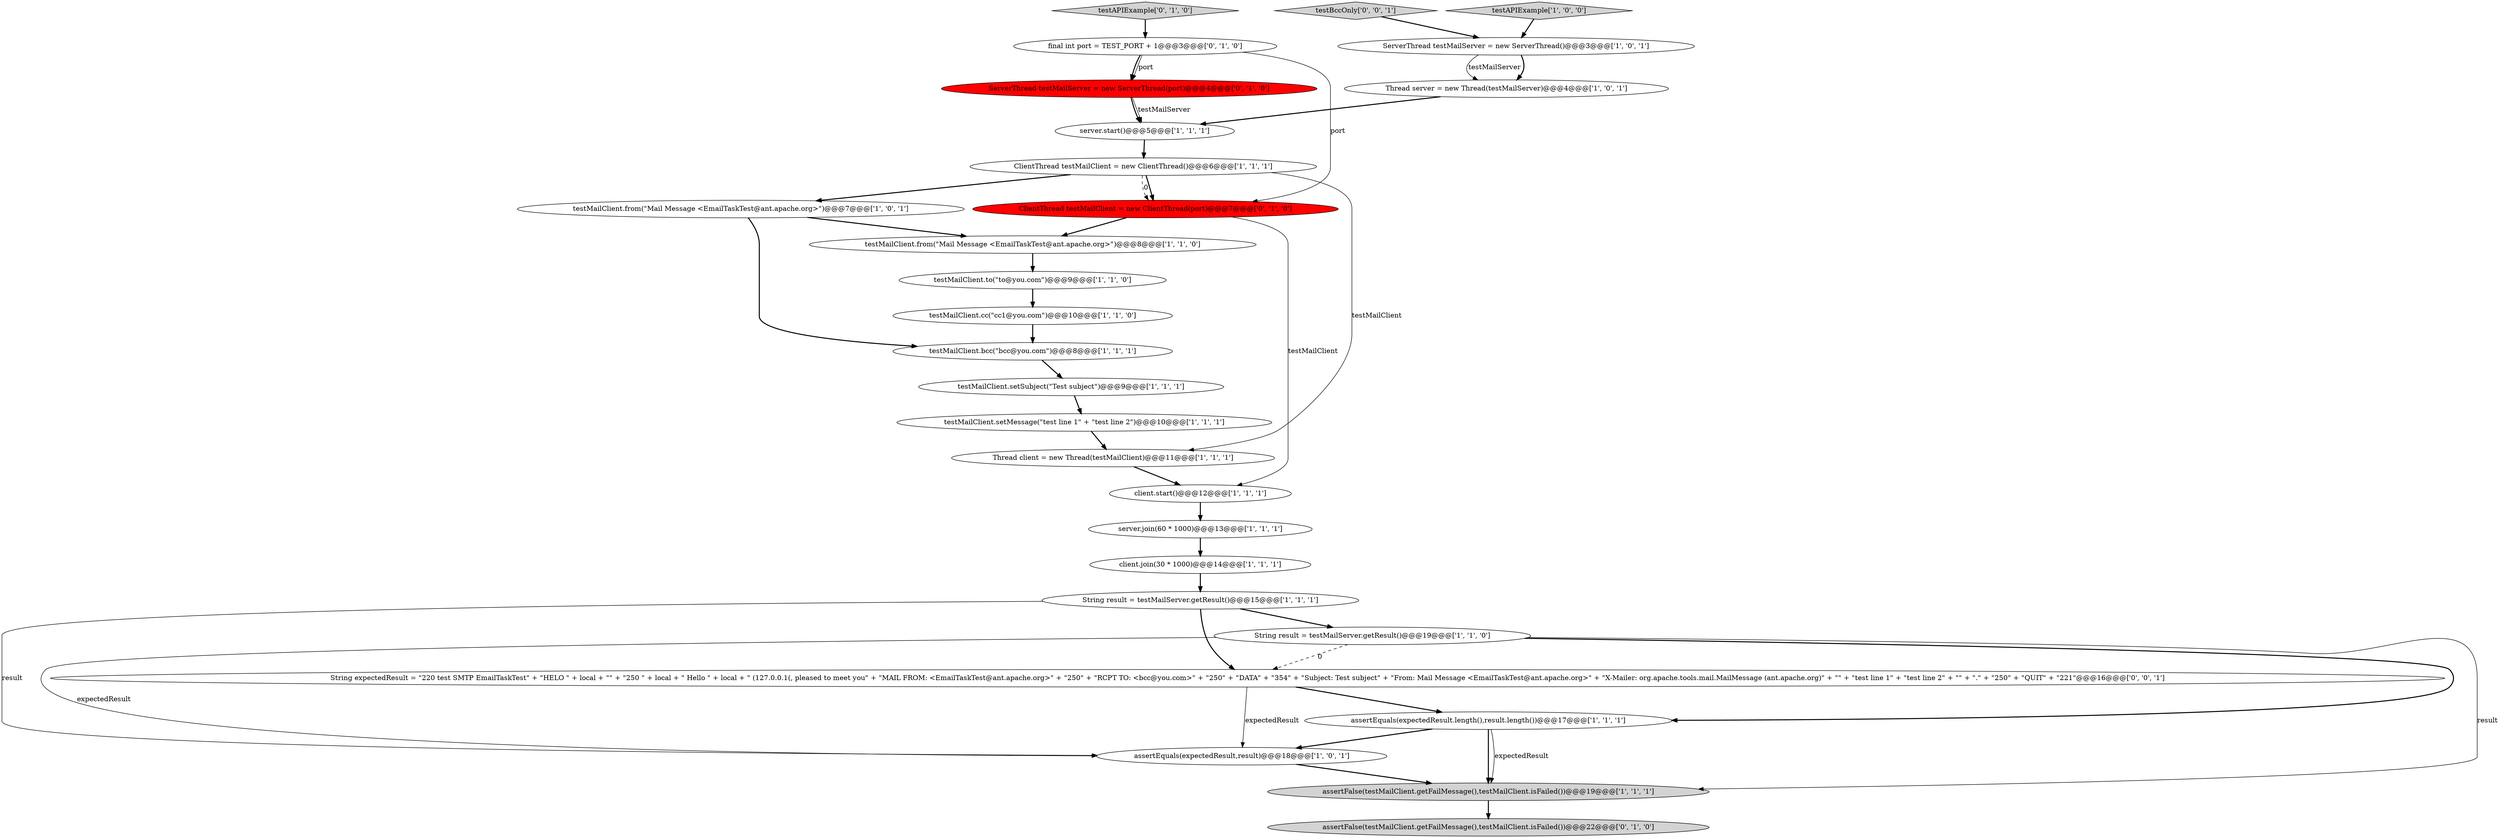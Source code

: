 digraph {
10 [style = filled, label = "server.start()@@@5@@@['1', '1', '1']", fillcolor = white, shape = ellipse image = "AAA0AAABBB1BBB"];
2 [style = filled, label = "testMailClient.setSubject(\"Test subject\")@@@9@@@['1', '1', '1']", fillcolor = white, shape = ellipse image = "AAA0AAABBB1BBB"];
6 [style = filled, label = "String result = testMailServer.getResult()@@@15@@@['1', '1', '1']", fillcolor = white, shape = ellipse image = "AAA0AAABBB1BBB"];
15 [style = filled, label = "assertFalse(testMailClient.getFailMessage(),testMailClient.isFailed())@@@19@@@['1', '1', '1']", fillcolor = lightgray, shape = ellipse image = "AAA0AAABBB1BBB"];
25 [style = filled, label = "testAPIExample['0', '1', '0']", fillcolor = lightgray, shape = diamond image = "AAA0AAABBB2BBB"];
26 [style = filled, label = "testBccOnly['0', '0', '1']", fillcolor = lightgray, shape = diamond image = "AAA0AAABBB3BBB"];
19 [style = filled, label = "ClientThread testMailClient = new ClientThread()@@@6@@@['1', '1', '1']", fillcolor = white, shape = ellipse image = "AAA0AAABBB1BBB"];
0 [style = filled, label = "testMailClient.from(\"Mail Message <EmailTaskTest@ant.apache.org>\")@@@7@@@['1', '0', '1']", fillcolor = white, shape = ellipse image = "AAA0AAABBB1BBB"];
12 [style = filled, label = "server.join(60 * 1000)@@@13@@@['1', '1', '1']", fillcolor = white, shape = ellipse image = "AAA0AAABBB1BBB"];
17 [style = filled, label = "Thread client = new Thread(testMailClient)@@@11@@@['1', '1', '1']", fillcolor = white, shape = ellipse image = "AAA0AAABBB1BBB"];
21 [style = filled, label = "final int port = TEST_PORT + 1@@@3@@@['0', '1', '0']", fillcolor = white, shape = ellipse image = "AAA0AAABBB2BBB"];
4 [style = filled, label = "client.start()@@@12@@@['1', '1', '1']", fillcolor = white, shape = ellipse image = "AAA0AAABBB1BBB"];
24 [style = filled, label = "ServerThread testMailServer = new ServerThread(port)@@@4@@@['0', '1', '0']", fillcolor = red, shape = ellipse image = "AAA1AAABBB2BBB"];
1 [style = filled, label = "testMailClient.bcc(\"bcc@you.com\")@@@8@@@['1', '1', '1']", fillcolor = white, shape = ellipse image = "AAA0AAABBB1BBB"];
3 [style = filled, label = "ServerThread testMailServer = new ServerThread()@@@3@@@['1', '0', '1']", fillcolor = white, shape = ellipse image = "AAA0AAABBB1BBB"];
16 [style = filled, label = "testAPIExample['1', '0', '0']", fillcolor = lightgray, shape = diamond image = "AAA0AAABBB1BBB"];
27 [style = filled, label = "String expectedResult = \"220 test SMTP EmailTaskTest\" + \"HELO \" + local + \"\" + \"250 \" + local + \" Hello \" + local + \" (127.0.0.1(, pleased to meet you\" + \"MAIL FROM: <EmailTaskTest@ant.apache.org>\" + \"250\" + \"RCPT TO: <bcc@you.com>\" + \"250\" + \"DATA\" + \"354\" + \"Subject: Test subject\" + \"From: Mail Message <EmailTaskTest@ant.apache.org>\" + \"X-Mailer: org.apache.tools.mail.MailMessage (ant.apache.org)\" + \"\" + \"test line 1\" + \"test line 2\" + \"\" + \".\" + \"250\" + \"QUIT\" + \"221\"@@@16@@@['0', '0', '1']", fillcolor = white, shape = ellipse image = "AAA0AAABBB3BBB"];
13 [style = filled, label = "String result = testMailServer.getResult()@@@19@@@['1', '1', '0']", fillcolor = white, shape = ellipse image = "AAA0AAABBB1BBB"];
23 [style = filled, label = "ClientThread testMailClient = new ClientThread(port)@@@7@@@['0', '1', '0']", fillcolor = red, shape = ellipse image = "AAA1AAABBB2BBB"];
8 [style = filled, label = "testMailClient.cc(\"cc1@you.com\")@@@10@@@['1', '1', '0']", fillcolor = white, shape = ellipse image = "AAA0AAABBB1BBB"];
5 [style = filled, label = "client.join(30 * 1000)@@@14@@@['1', '1', '1']", fillcolor = white, shape = ellipse image = "AAA0AAABBB1BBB"];
18 [style = filled, label = "assertEquals(expectedResult.length(),result.length())@@@17@@@['1', '1', '1']", fillcolor = white, shape = ellipse image = "AAA0AAABBB1BBB"];
9 [style = filled, label = "Thread server = new Thread(testMailServer)@@@4@@@['1', '0', '1']", fillcolor = white, shape = ellipse image = "AAA0AAABBB1BBB"];
11 [style = filled, label = "testMailClient.to(\"to@you.com\")@@@9@@@['1', '1', '0']", fillcolor = white, shape = ellipse image = "AAA0AAABBB1BBB"];
7 [style = filled, label = "testMailClient.setMessage(\"test line 1\" + \"test line 2\")@@@10@@@['1', '1', '1']", fillcolor = white, shape = ellipse image = "AAA0AAABBB1BBB"];
20 [style = filled, label = "assertEquals(expectedResult,result)@@@18@@@['1', '0', '1']", fillcolor = white, shape = ellipse image = "AAA0AAABBB1BBB"];
14 [style = filled, label = "testMailClient.from(\"Mail Message <EmailTaskTest@ant.apache.org>\")@@@8@@@['1', '1', '0']", fillcolor = white, shape = ellipse image = "AAA0AAABBB1BBB"];
22 [style = filled, label = "assertFalse(testMailClient.getFailMessage(),testMailClient.isFailed())@@@22@@@['0', '1', '0']", fillcolor = lightgray, shape = ellipse image = "AAA0AAABBB2BBB"];
24->10 [style = bold, label=""];
16->3 [style = bold, label=""];
6->20 [style = solid, label="result"];
27->18 [style = bold, label=""];
7->17 [style = bold, label=""];
12->5 [style = bold, label=""];
13->20 [style = solid, label="expectedResult"];
21->24 [style = solid, label="port"];
10->19 [style = bold, label=""];
26->3 [style = bold, label=""];
24->10 [style = solid, label="testMailServer"];
18->15 [style = bold, label=""];
19->17 [style = solid, label="testMailClient"];
21->24 [style = bold, label=""];
9->10 [style = bold, label=""];
27->20 [style = solid, label="expectedResult"];
21->23 [style = solid, label="port"];
19->0 [style = bold, label=""];
18->15 [style = solid, label="expectedResult"];
15->22 [style = bold, label=""];
23->14 [style = bold, label=""];
3->9 [style = bold, label=""];
8->1 [style = bold, label=""];
6->27 [style = bold, label=""];
18->20 [style = bold, label=""];
0->14 [style = bold, label=""];
13->27 [style = dashed, label="0"];
5->6 [style = bold, label=""];
19->23 [style = dashed, label="0"];
23->4 [style = solid, label="testMailClient"];
0->1 [style = bold, label=""];
19->23 [style = bold, label=""];
6->13 [style = bold, label=""];
4->12 [style = bold, label=""];
11->8 [style = bold, label=""];
13->15 [style = solid, label="result"];
1->2 [style = bold, label=""];
2->7 [style = bold, label=""];
20->15 [style = bold, label=""];
14->11 [style = bold, label=""];
3->9 [style = solid, label="testMailServer"];
25->21 [style = bold, label=""];
17->4 [style = bold, label=""];
13->18 [style = bold, label=""];
}
